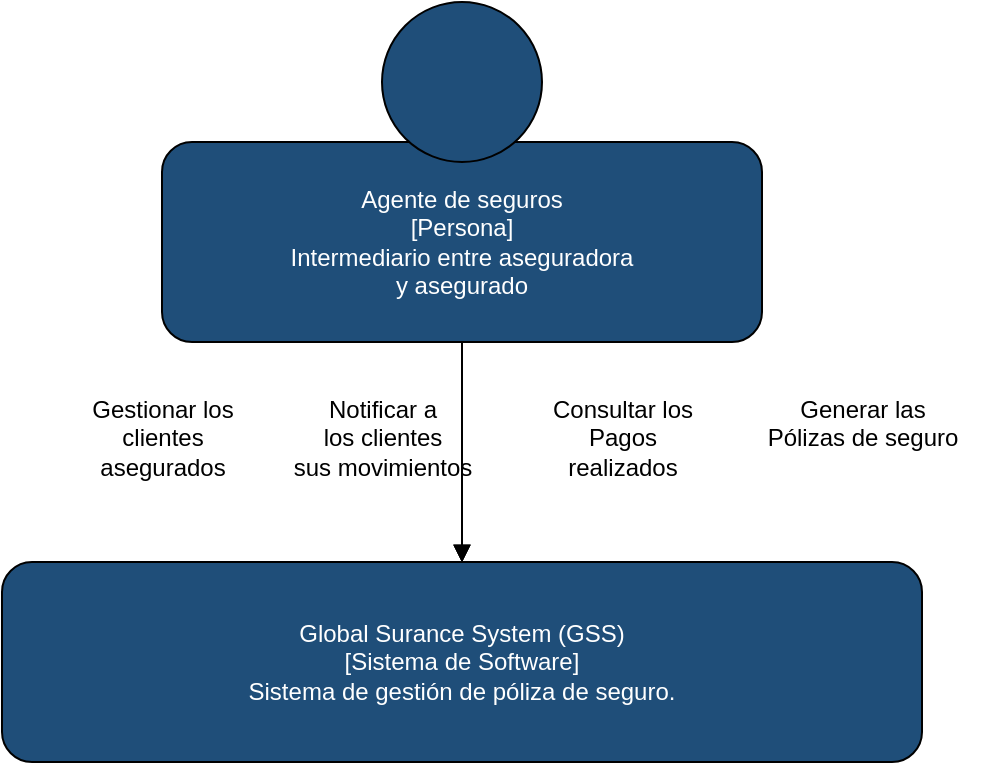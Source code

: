 <mxfile>
    <diagram name="Diagrama GSS" id="RDL5GLJZUlBtUXD1OeAd">
        <mxGraphModel dx="1240" dy="1107" grid="1" gridSize="10" guides="1" tooltips="1" connect="1" arrows="1" fold="1" page="1" pageScale="1" pageWidth="827" pageHeight="1169" math="0" shadow="0">
            <root>
                <mxCell id="0"/>
                <mxCell id="1" parent="0"/>
                <mxCell id="agentBox" value="Agente de seguros&#xa;[Persona]&#xa;Intermediario entre aseguradora&#xa;y asegurado" style="rounded=1;whiteSpace=wrap;html=1;fillColor=#1F4E79;fontColor=#FFFFFF;" parent="1" vertex="1">
                    <mxGeometry x="170" y="100" width="300" height="100" as="geometry"/>
                </mxCell>
                <mxCell id="gssBox" value="Global Surance System (GSS)&#xa;[Sistema de Software]&#xa;Sistema de gestión de póliza de seguro." style="rounded=1;whiteSpace=wrap;html=1;fillColor=#1F4E79;fontColor=#FFFFFF;" parent="1" vertex="1">
                    <mxGeometry x="90" y="310" width="460" height="100" as="geometry"/>
                </mxCell>
                <mxCell id="arrow1" style="endArrow=block;html=1;" parent="1" source="agentBox" target="gssBox" edge="1">
                    <mxGeometry relative="1" as="geometry">
                        <mxPoint x="150" y="250" as="targetPoint"/>
                    </mxGeometry>
                </mxCell>
                <mxCell id="arrow2" style="endArrow=block;html=1;" parent="1" source="agentBox" target="gssBox" edge="1">
                    <mxGeometry relative="1" as="geometry">
                        <mxPoint x="250" y="250" as="targetPoint"/>
                    </mxGeometry>
                </mxCell>
                <mxCell id="arrow3" style="endArrow=block;html=1;" parent="1" source="agentBox" target="gssBox" edge="1">
                    <mxGeometry relative="1" as="geometry">
                        <mxPoint x="350" y="250" as="targetPoint"/>
                    </mxGeometry>
                </mxCell>
                <mxCell id="arrow4" style="endArrow=block;html=1;" parent="1" source="agentBox" target="gssBox" edge="1">
                    <mxGeometry relative="1" as="geometry">
                        <mxPoint x="450" y="250" as="targetPoint"/>
                    </mxGeometry>
                </mxCell>
                <mxCell id="label1" value="Gestionar los&#xa;clientes&#xa;asegurados" style="text;html=1;strokeColor=none;fillColor=none;align=center;" parent="1" vertex="1">
                    <mxGeometry x="120" y="220" width="100" height="60" as="geometry"/>
                </mxCell>
                <mxCell id="label2" value="Notificar a&#xa;los clientes&#xa;sus movimientos" style="text;html=1;strokeColor=none;fillColor=none;align=center;" parent="1" vertex="1">
                    <mxGeometry x="220" y="220" width="120" height="60" as="geometry"/>
                </mxCell>
                <mxCell id="label3" value="Consultar los&#xa;Pagos&#xa;realizados" style="text;html=1;strokeColor=none;fillColor=none;align=center;" parent="1" vertex="1">
                    <mxGeometry x="350" y="220" width="100" height="60" as="geometry"/>
                </mxCell>
                <mxCell id="label4" value="Generar las&#xa;Pólizas de seguro" style="text;html=1;strokeColor=none;fillColor=none;align=center;" parent="1" vertex="1">
                    <mxGeometry x="460" y="220" width="120" height="60" as="geometry"/>
                </mxCell>
                <mxCell id="circle1" value="" style="ellipse;whiteSpace=wrap;html=1;fillColor=#1F4E79;" parent="1" vertex="1">
                    <mxGeometry x="280" y="30" width="80" height="80" as="geometry"/>
                </mxCell>
            </root>
        </mxGraphModel>
    </diagram>
</mxfile>